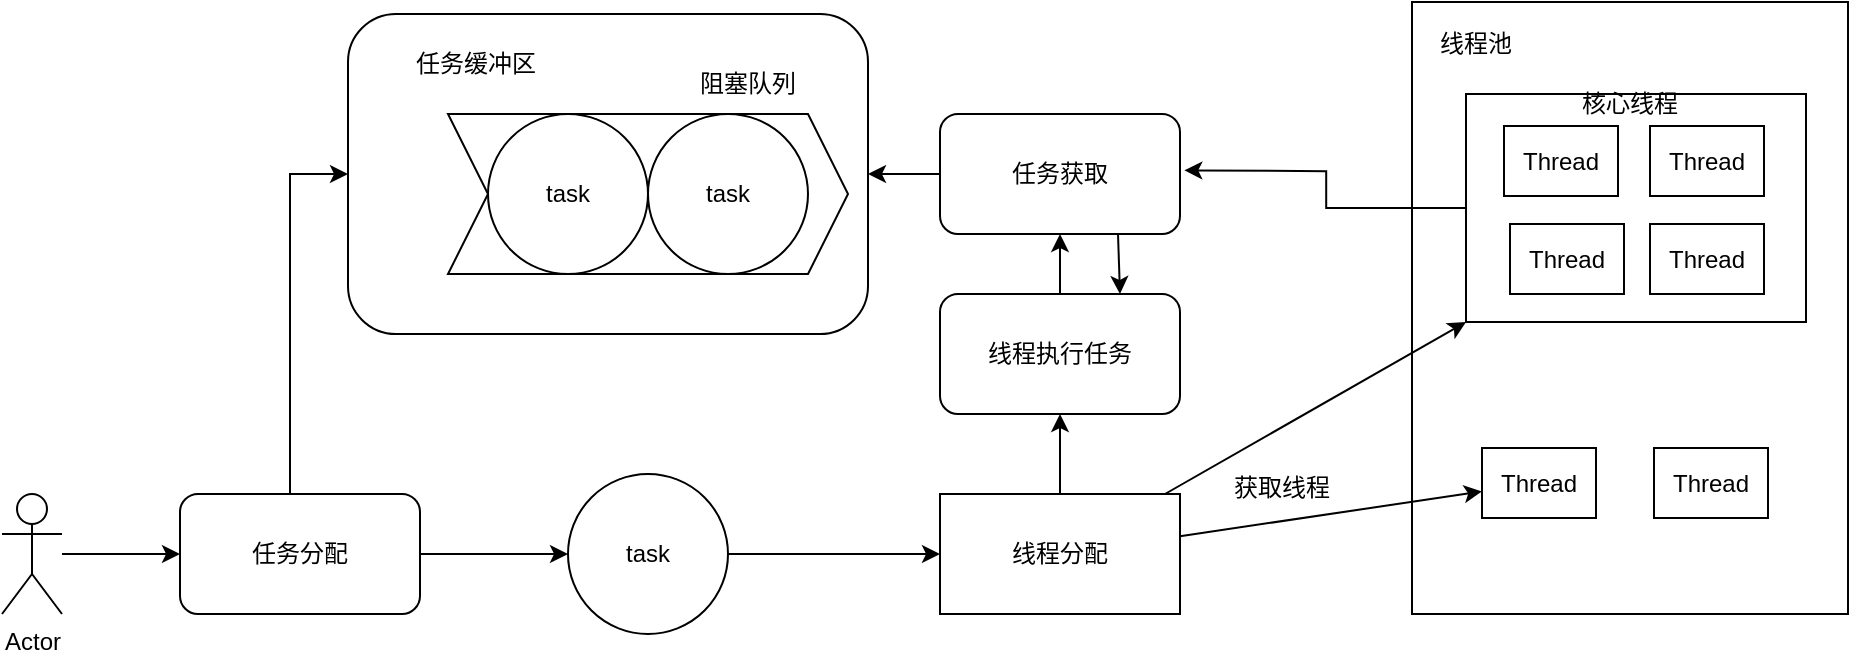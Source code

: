 <mxfile version="24.2.5" type="device">
  <diagram name="第 1 页" id="MWYmvUczC4uvlu_2mho3">
    <mxGraphModel dx="1140" dy="776" grid="0" gridSize="10" guides="1" tooltips="1" connect="1" arrows="1" fold="1" page="0" pageScale="1" pageWidth="827" pageHeight="1169" math="0" shadow="0">
      <root>
        <mxCell id="0" />
        <mxCell id="1" parent="0" />
        <mxCell id="aSsw-ouWqBEXRsrmfO2s-16" value="" style="edgeStyle=orthogonalEdgeStyle;rounded=0;orthogonalLoop=1;jettySize=auto;html=1;" edge="1" parent="1" source="aSsw-ouWqBEXRsrmfO2s-1" target="aSsw-ouWqBEXRsrmfO2s-2">
          <mxGeometry relative="1" as="geometry" />
        </mxCell>
        <mxCell id="aSsw-ouWqBEXRsrmfO2s-1" value="Actor" style="shape=umlActor;verticalLabelPosition=bottom;verticalAlign=top;html=1;outlineConnect=0;" vertex="1" parent="1">
          <mxGeometry x="67" y="260" width="30" height="60" as="geometry" />
        </mxCell>
        <mxCell id="aSsw-ouWqBEXRsrmfO2s-15" value="" style="edgeStyle=orthogonalEdgeStyle;rounded=0;orthogonalLoop=1;jettySize=auto;html=1;" edge="1" parent="1" source="aSsw-ouWqBEXRsrmfO2s-2" target="aSsw-ouWqBEXRsrmfO2s-12">
          <mxGeometry relative="1" as="geometry" />
        </mxCell>
        <mxCell id="aSsw-ouWqBEXRsrmfO2s-17" style="edgeStyle=orthogonalEdgeStyle;rounded=0;orthogonalLoop=1;jettySize=auto;html=1;entryX=0;entryY=0.5;entryDx=0;entryDy=0;" edge="1" parent="1" source="aSsw-ouWqBEXRsrmfO2s-2" target="aSsw-ouWqBEXRsrmfO2s-3">
          <mxGeometry relative="1" as="geometry">
            <Array as="points">
              <mxPoint x="211" y="100" />
            </Array>
          </mxGeometry>
        </mxCell>
        <mxCell id="aSsw-ouWqBEXRsrmfO2s-2" value="任务分配" style="rounded=1;whiteSpace=wrap;html=1;" vertex="1" parent="1">
          <mxGeometry x="156" y="260" width="120" height="60" as="geometry" />
        </mxCell>
        <mxCell id="aSsw-ouWqBEXRsrmfO2s-3" value="" style="rounded=1;whiteSpace=wrap;html=1;" vertex="1" parent="1">
          <mxGeometry x="240" y="20" width="260" height="160" as="geometry" />
        </mxCell>
        <mxCell id="aSsw-ouWqBEXRsrmfO2s-4" value="" style="shape=step;perimeter=stepPerimeter;whiteSpace=wrap;html=1;fixedSize=1;" vertex="1" parent="1">
          <mxGeometry x="290" y="70" width="200" height="80" as="geometry" />
        </mxCell>
        <mxCell id="aSsw-ouWqBEXRsrmfO2s-5" value="任务缓冲区" style="text;html=1;align=center;verticalAlign=middle;whiteSpace=wrap;rounded=0;" vertex="1" parent="1">
          <mxGeometry x="251" y="30" width="106" height="30" as="geometry" />
        </mxCell>
        <mxCell id="aSsw-ouWqBEXRsrmfO2s-7" value="task" style="ellipse;whiteSpace=wrap;html=1;aspect=fixed;" vertex="1" parent="1">
          <mxGeometry x="310" y="70" width="80" height="80" as="geometry" />
        </mxCell>
        <mxCell id="aSsw-ouWqBEXRsrmfO2s-9" value="阻塞队列" style="text;html=1;align=center;verticalAlign=middle;whiteSpace=wrap;rounded=0;" vertex="1" parent="1">
          <mxGeometry x="410" y="40" width="60" height="30" as="geometry" />
        </mxCell>
        <mxCell id="aSsw-ouWqBEXRsrmfO2s-10" value="task" style="ellipse;whiteSpace=wrap;html=1;aspect=fixed;" vertex="1" parent="1">
          <mxGeometry x="390" y="70" width="80" height="80" as="geometry" />
        </mxCell>
        <mxCell id="aSsw-ouWqBEXRsrmfO2s-14" value="" style="edgeStyle=orthogonalEdgeStyle;rounded=0;orthogonalLoop=1;jettySize=auto;html=1;" edge="1" parent="1" source="aSsw-ouWqBEXRsrmfO2s-12" target="aSsw-ouWqBEXRsrmfO2s-13">
          <mxGeometry relative="1" as="geometry" />
        </mxCell>
        <mxCell id="aSsw-ouWqBEXRsrmfO2s-12" value="task" style="ellipse;whiteSpace=wrap;html=1;aspect=fixed;" vertex="1" parent="1">
          <mxGeometry x="350" y="250" width="80" height="80" as="geometry" />
        </mxCell>
        <mxCell id="aSsw-ouWqBEXRsrmfO2s-29" style="rounded=0;orthogonalLoop=1;jettySize=auto;html=1;entryX=0;entryY=1;entryDx=0;entryDy=0;" edge="1" parent="1" source="aSsw-ouWqBEXRsrmfO2s-13" target="aSsw-ouWqBEXRsrmfO2s-21">
          <mxGeometry relative="1" as="geometry" />
        </mxCell>
        <mxCell id="aSsw-ouWqBEXRsrmfO2s-30" style="rounded=0;orthogonalLoop=1;jettySize=auto;html=1;" edge="1" parent="1" source="aSsw-ouWqBEXRsrmfO2s-13" target="aSsw-ouWqBEXRsrmfO2s-27">
          <mxGeometry relative="1" as="geometry" />
        </mxCell>
        <mxCell id="aSsw-ouWqBEXRsrmfO2s-33" style="edgeStyle=orthogonalEdgeStyle;rounded=0;orthogonalLoop=1;jettySize=auto;html=1;entryX=0.5;entryY=1;entryDx=0;entryDy=0;" edge="1" parent="1" source="aSsw-ouWqBEXRsrmfO2s-13" target="aSsw-ouWqBEXRsrmfO2s-32">
          <mxGeometry relative="1" as="geometry" />
        </mxCell>
        <mxCell id="aSsw-ouWqBEXRsrmfO2s-13" value="线程分配" style="whiteSpace=wrap;html=1;" vertex="1" parent="1">
          <mxGeometry x="536" y="260" width="120" height="60" as="geometry" />
        </mxCell>
        <mxCell id="aSsw-ouWqBEXRsrmfO2s-18" value="" style="rounded=0;whiteSpace=wrap;html=1;fillColor=none;" vertex="1" parent="1">
          <mxGeometry x="772" y="14" width="218" height="306" as="geometry" />
        </mxCell>
        <mxCell id="aSsw-ouWqBEXRsrmfO2s-19" value="线程池" style="text;html=1;align=center;verticalAlign=middle;whiteSpace=wrap;rounded=0;" vertex="1" parent="1">
          <mxGeometry x="774" y="20" width="60" height="30" as="geometry" />
        </mxCell>
        <mxCell id="aSsw-ouWqBEXRsrmfO2s-36" style="edgeStyle=orthogonalEdgeStyle;rounded=0;orthogonalLoop=1;jettySize=auto;html=1;" edge="1" parent="1" source="aSsw-ouWqBEXRsrmfO2s-21">
          <mxGeometry relative="1" as="geometry">
            <mxPoint x="658.165" y="98.147" as="targetPoint" />
          </mxGeometry>
        </mxCell>
        <mxCell id="aSsw-ouWqBEXRsrmfO2s-21" value="" style="rounded=0;whiteSpace=wrap;html=1;" vertex="1" parent="1">
          <mxGeometry x="799" y="60" width="170" height="114" as="geometry" />
        </mxCell>
        <mxCell id="aSsw-ouWqBEXRsrmfO2s-22" value="Thread" style="rounded=0;whiteSpace=wrap;html=1;" vertex="1" parent="1">
          <mxGeometry x="818" y="76" width="57" height="35" as="geometry" />
        </mxCell>
        <mxCell id="aSsw-ouWqBEXRsrmfO2s-23" value="Thread" style="rounded=0;whiteSpace=wrap;html=1;" vertex="1" parent="1">
          <mxGeometry x="891" y="76" width="57" height="35" as="geometry" />
        </mxCell>
        <mxCell id="aSsw-ouWqBEXRsrmfO2s-24" value="Thread" style="rounded=0;whiteSpace=wrap;html=1;" vertex="1" parent="1">
          <mxGeometry x="821" y="125" width="57" height="35" as="geometry" />
        </mxCell>
        <mxCell id="aSsw-ouWqBEXRsrmfO2s-25" value="Thread" style="rounded=0;whiteSpace=wrap;html=1;" vertex="1" parent="1">
          <mxGeometry x="891" y="125" width="57" height="35" as="geometry" />
        </mxCell>
        <mxCell id="aSsw-ouWqBEXRsrmfO2s-26" value="核心线程" style="text;html=1;align=center;verticalAlign=middle;whiteSpace=wrap;rounded=0;" vertex="1" parent="1">
          <mxGeometry x="851" y="50" width="60" height="30" as="geometry" />
        </mxCell>
        <mxCell id="aSsw-ouWqBEXRsrmfO2s-27" value="Thread" style="rounded=0;whiteSpace=wrap;html=1;" vertex="1" parent="1">
          <mxGeometry x="807" y="237" width="57" height="35" as="geometry" />
        </mxCell>
        <mxCell id="aSsw-ouWqBEXRsrmfO2s-28" value="Thread" style="rounded=0;whiteSpace=wrap;html=1;" vertex="1" parent="1">
          <mxGeometry x="893" y="237" width="57" height="35" as="geometry" />
        </mxCell>
        <mxCell id="aSsw-ouWqBEXRsrmfO2s-31" value="获取线程" style="text;html=1;align=center;verticalAlign=middle;whiteSpace=wrap;rounded=0;" vertex="1" parent="1">
          <mxGeometry x="677" y="242" width="60" height="30" as="geometry" />
        </mxCell>
        <mxCell id="aSsw-ouWqBEXRsrmfO2s-35" value="" style="edgeStyle=orthogonalEdgeStyle;rounded=0;orthogonalLoop=1;jettySize=auto;html=1;" edge="1" parent="1" source="aSsw-ouWqBEXRsrmfO2s-32" target="aSsw-ouWqBEXRsrmfO2s-34">
          <mxGeometry relative="1" as="geometry" />
        </mxCell>
        <mxCell id="aSsw-ouWqBEXRsrmfO2s-32" value="线程执行任务" style="rounded=1;whiteSpace=wrap;html=1;" vertex="1" parent="1">
          <mxGeometry x="536" y="160" width="120" height="60" as="geometry" />
        </mxCell>
        <mxCell id="aSsw-ouWqBEXRsrmfO2s-37" value="" style="edgeStyle=orthogonalEdgeStyle;rounded=0;orthogonalLoop=1;jettySize=auto;html=1;entryX=1;entryY=0.5;entryDx=0;entryDy=0;" edge="1" parent="1" source="aSsw-ouWqBEXRsrmfO2s-34" target="aSsw-ouWqBEXRsrmfO2s-3">
          <mxGeometry relative="1" as="geometry" />
        </mxCell>
        <mxCell id="aSsw-ouWqBEXRsrmfO2s-34" value="任务获取" style="rounded=1;whiteSpace=wrap;html=1;" vertex="1" parent="1">
          <mxGeometry x="536" y="70" width="120" height="60" as="geometry" />
        </mxCell>
        <mxCell id="aSsw-ouWqBEXRsrmfO2s-38" value="" style="endArrow=classic;html=1;rounded=0;entryX=0.75;entryY=0;entryDx=0;entryDy=0;" edge="1" parent="1" target="aSsw-ouWqBEXRsrmfO2s-32">
          <mxGeometry width="50" height="50" relative="1" as="geometry">
            <mxPoint x="625" y="130" as="sourcePoint" />
            <mxPoint x="675" y="80" as="targetPoint" />
          </mxGeometry>
        </mxCell>
      </root>
    </mxGraphModel>
  </diagram>
</mxfile>
